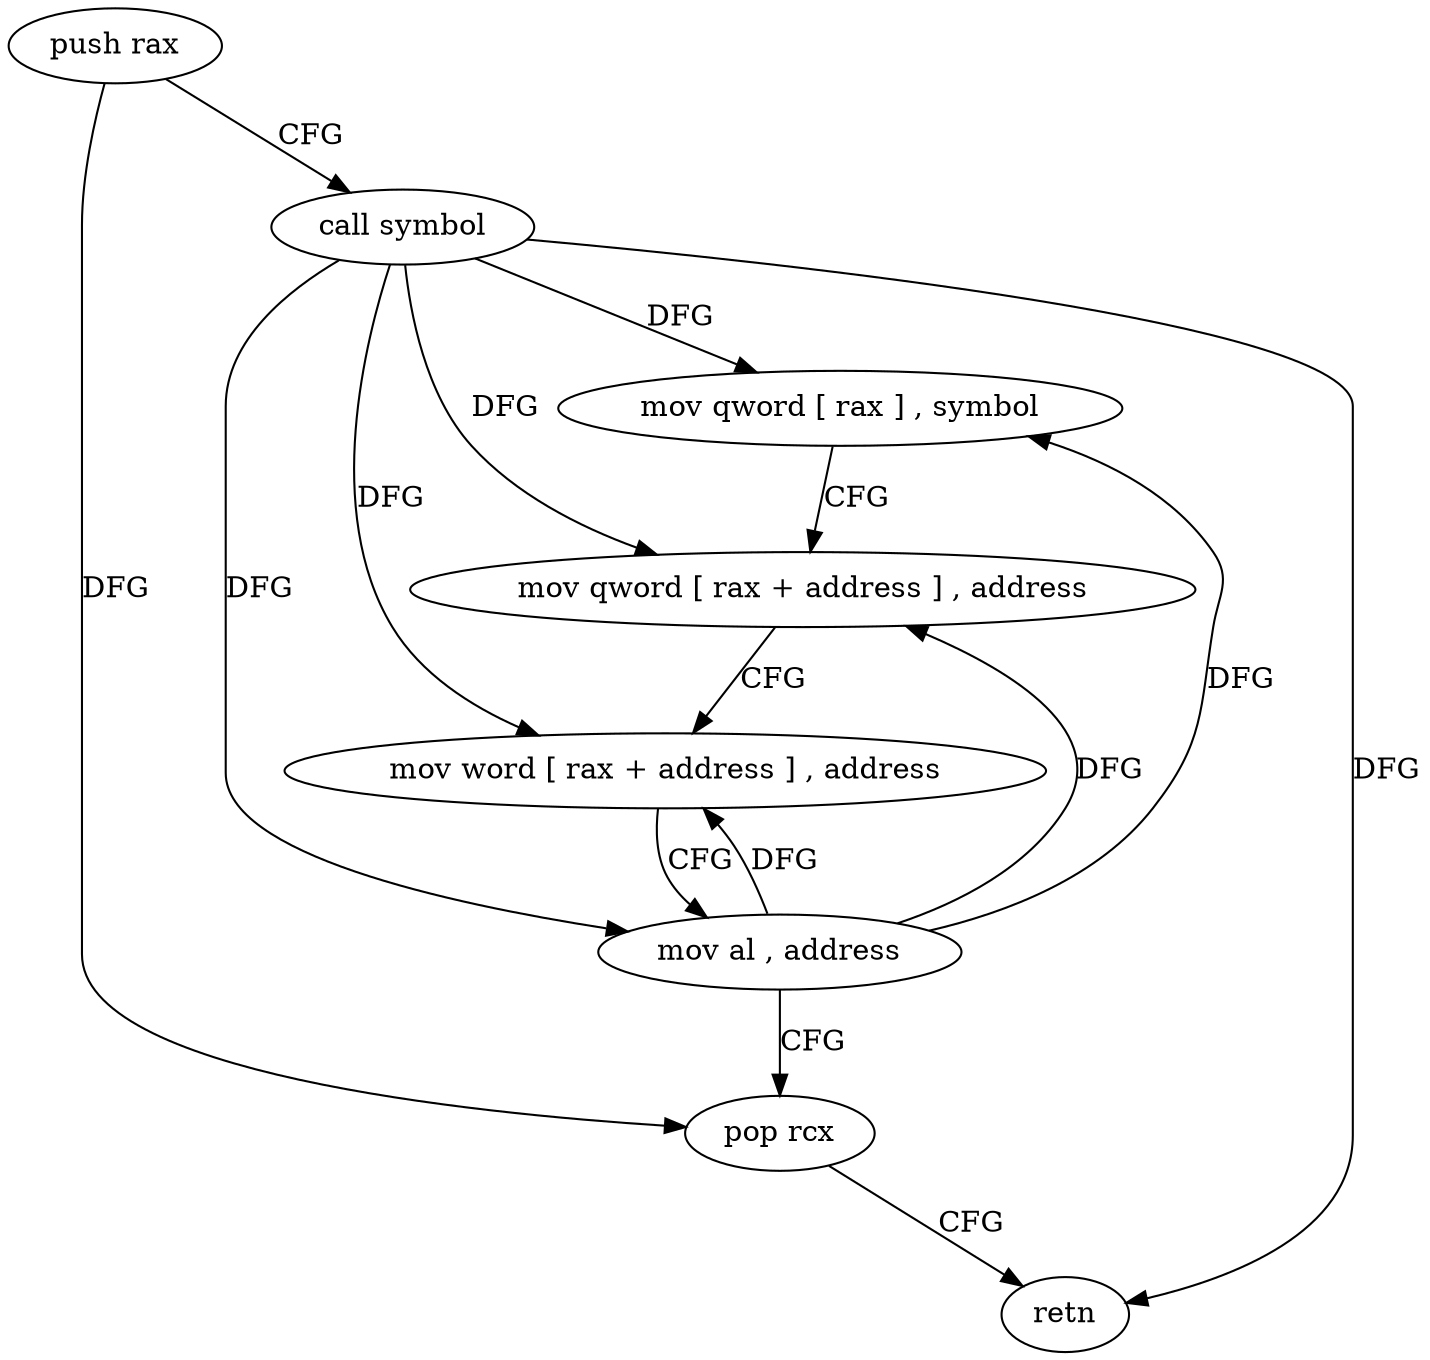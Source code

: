 digraph "func" {
"4238720" [label = "push rax" ]
"4238721" [label = "call symbol" ]
"4238726" [label = "mov qword [ rax ] , symbol" ]
"4238733" [label = "mov qword [ rax + address ] , address" ]
"4238741" [label = "mov word [ rax + address ] , address" ]
"4238747" [label = "mov al , address" ]
"4238749" [label = "pop rcx" ]
"4238750" [label = "retn" ]
"4238720" -> "4238721" [ label = "CFG" ]
"4238720" -> "4238749" [ label = "DFG" ]
"4238721" -> "4238726" [ label = "DFG" ]
"4238721" -> "4238733" [ label = "DFG" ]
"4238721" -> "4238741" [ label = "DFG" ]
"4238721" -> "4238747" [ label = "DFG" ]
"4238721" -> "4238750" [ label = "DFG" ]
"4238726" -> "4238733" [ label = "CFG" ]
"4238733" -> "4238741" [ label = "CFG" ]
"4238741" -> "4238747" [ label = "CFG" ]
"4238747" -> "4238749" [ label = "CFG" ]
"4238747" -> "4238726" [ label = "DFG" ]
"4238747" -> "4238733" [ label = "DFG" ]
"4238747" -> "4238741" [ label = "DFG" ]
"4238749" -> "4238750" [ label = "CFG" ]
}
